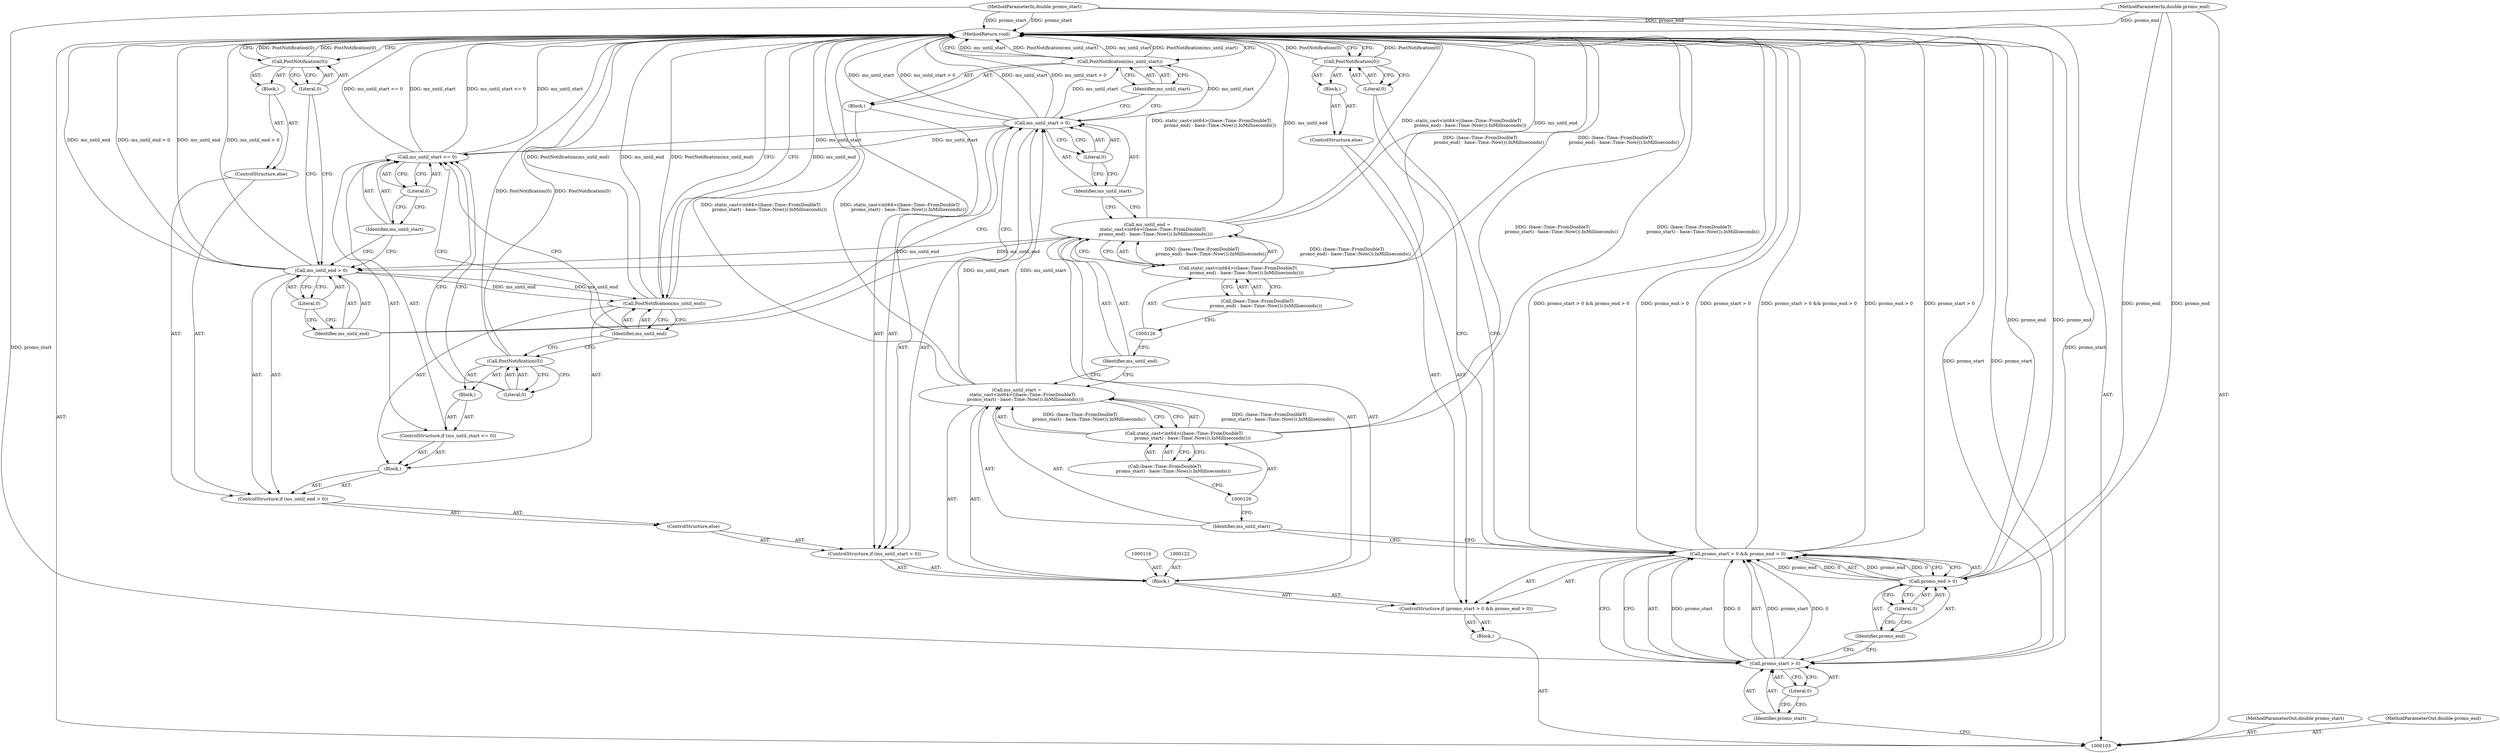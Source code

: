 digraph "0_Chrome_7d97e1d327f153cce6137ef8b533d45d083802d9_2" {
"1000158" [label="(MethodReturn,void)"];
"1000104" [label="(MethodParameterIn,double promo_start)"];
"1000199" [label="(MethodParameterOut,double promo_start)"];
"1000131" [label="(Literal,0)"];
"1000132" [label="(Block,)"];
"1000128" [label="(ControlStructure,if (ms_until_start > 0))"];
"1000129" [label="(Call,ms_until_start > 0)"];
"1000130" [label="(Identifier,ms_until_start)"];
"1000134" [label="(Identifier,ms_until_start)"];
"1000133" [label="(Call,PostNotification(ms_until_start))"];
"1000136" [label="(ControlStructure,if (ms_until_end > 0))"];
"1000137" [label="(Call,ms_until_end > 0)"];
"1000138" [label="(Identifier,ms_until_end)"];
"1000139" [label="(Literal,0)"];
"1000140" [label="(Block,)"];
"1000135" [label="(ControlStructure,else)"];
"1000142" [label="(Call,ms_until_start <= 0)"];
"1000143" [label="(Identifier,ms_until_start)"];
"1000144" [label="(Literal,0)"];
"1000145" [label="(Block,)"];
"1000141" [label="(ControlStructure,if (ms_until_start <= 0))"];
"1000147" [label="(Literal,0)"];
"1000146" [label="(Call,PostNotification(0))"];
"1000149" [label="(Identifier,ms_until_end)"];
"1000148" [label="(Call,PostNotification(ms_until_end))"];
"1000151" [label="(Block,)"];
"1000150" [label="(ControlStructure,else)"];
"1000105" [label="(MethodParameterIn,double promo_end)"];
"1000200" [label="(MethodParameterOut,double promo_end)"];
"1000106" [label="(Block,)"];
"1000153" [label="(Literal,0)"];
"1000152" [label="(Call,PostNotification(0))"];
"1000154" [label="(ControlStructure,else)"];
"1000155" [label="(Block,)"];
"1000157" [label="(Literal,0)"];
"1000156" [label="(Call,PostNotification(0))"];
"1000107" [label="(ControlStructure,if (promo_start > 0 && promo_end > 0))"];
"1000111" [label="(Literal,0)"];
"1000112" [label="(Call,promo_end > 0)"];
"1000113" [label="(Identifier,promo_end)"];
"1000114" [label="(Literal,0)"];
"1000108" [label="(Call,promo_start > 0 && promo_end > 0)"];
"1000109" [label="(Call,promo_start > 0)"];
"1000110" [label="(Identifier,promo_start)"];
"1000117" [label="(Call,ms_until_start =\n        static_cast<int64>((base::Time::FromDoubleT(\n            promo_start) - base::Time::Now()).InMilliseconds()))"];
"1000118" [label="(Identifier,ms_until_start)"];
"1000121" [label="(Call,(base::Time::FromDoubleT(\n            promo_start) - base::Time::Now()).InMilliseconds())"];
"1000119" [label="(Call,static_cast<int64>((base::Time::FromDoubleT(\n            promo_start) - base::Time::Now()).InMilliseconds()))"];
"1000123" [label="(Call,ms_until_end =\n        static_cast<int64>((base::Time::FromDoubleT(\n            promo_end) - base::Time::Now()).InMilliseconds()))"];
"1000124" [label="(Identifier,ms_until_end)"];
"1000115" [label="(Block,)"];
"1000127" [label="(Call,(base::Time::FromDoubleT(\n            promo_end) - base::Time::Now()).InMilliseconds())"];
"1000125" [label="(Call,static_cast<int64>((base::Time::FromDoubleT(\n            promo_end) - base::Time::Now()).InMilliseconds()))"];
"1000158" -> "1000103"  [label="AST: "];
"1000158" -> "1000133"  [label="CFG: "];
"1000158" -> "1000148"  [label="CFG: "];
"1000158" -> "1000152"  [label="CFG: "];
"1000158" -> "1000156"  [label="CFG: "];
"1000129" -> "1000158"  [label="DDG: ms_until_start"];
"1000129" -> "1000158"  [label="DDG: ms_until_start > 0"];
"1000142" -> "1000158"  [label="DDG: ms_until_start <= 0"];
"1000142" -> "1000158"  [label="DDG: ms_until_start"];
"1000123" -> "1000158"  [label="DDG: static_cast<int64>((base::Time::FromDoubleT(\n            promo_end) - base::Time::Now()).InMilliseconds())"];
"1000123" -> "1000158"  [label="DDG: ms_until_end"];
"1000108" -> "1000158"  [label="DDG: promo_start > 0 && promo_end > 0"];
"1000108" -> "1000158"  [label="DDG: promo_end > 0"];
"1000108" -> "1000158"  [label="DDG: promo_start > 0"];
"1000104" -> "1000158"  [label="DDG: promo_start"];
"1000105" -> "1000158"  [label="DDG: promo_end"];
"1000152" -> "1000158"  [label="DDG: PostNotification(0)"];
"1000119" -> "1000158"  [label="DDG: (base::Time::FromDoubleT(\n            promo_start) - base::Time::Now()).InMilliseconds()"];
"1000125" -> "1000158"  [label="DDG: (base::Time::FromDoubleT(\n            promo_end) - base::Time::Now()).InMilliseconds()"];
"1000117" -> "1000158"  [label="DDG: static_cast<int64>((base::Time::FromDoubleT(\n            promo_start) - base::Time::Now()).InMilliseconds())"];
"1000146" -> "1000158"  [label="DDG: PostNotification(0)"];
"1000133" -> "1000158"  [label="DDG: ms_until_start"];
"1000133" -> "1000158"  [label="DDG: PostNotification(ms_until_start)"];
"1000148" -> "1000158"  [label="DDG: ms_until_end"];
"1000148" -> "1000158"  [label="DDG: PostNotification(ms_until_end)"];
"1000112" -> "1000158"  [label="DDG: promo_end"];
"1000109" -> "1000158"  [label="DDG: promo_start"];
"1000156" -> "1000158"  [label="DDG: PostNotification(0)"];
"1000137" -> "1000158"  [label="DDG: ms_until_end"];
"1000137" -> "1000158"  [label="DDG: ms_until_end > 0"];
"1000104" -> "1000103"  [label="AST: "];
"1000104" -> "1000158"  [label="DDG: promo_start"];
"1000104" -> "1000109"  [label="DDG: promo_start"];
"1000199" -> "1000103"  [label="AST: "];
"1000131" -> "1000129"  [label="AST: "];
"1000131" -> "1000130"  [label="CFG: "];
"1000129" -> "1000131"  [label="CFG: "];
"1000132" -> "1000128"  [label="AST: "];
"1000133" -> "1000132"  [label="AST: "];
"1000128" -> "1000115"  [label="AST: "];
"1000129" -> "1000128"  [label="AST: "];
"1000132" -> "1000128"  [label="AST: "];
"1000135" -> "1000128"  [label="AST: "];
"1000129" -> "1000128"  [label="AST: "];
"1000129" -> "1000131"  [label="CFG: "];
"1000130" -> "1000129"  [label="AST: "];
"1000131" -> "1000129"  [label="AST: "];
"1000134" -> "1000129"  [label="CFG: "];
"1000138" -> "1000129"  [label="CFG: "];
"1000129" -> "1000158"  [label="DDG: ms_until_start"];
"1000129" -> "1000158"  [label="DDG: ms_until_start > 0"];
"1000117" -> "1000129"  [label="DDG: ms_until_start"];
"1000129" -> "1000133"  [label="DDG: ms_until_start"];
"1000129" -> "1000142"  [label="DDG: ms_until_start"];
"1000130" -> "1000129"  [label="AST: "];
"1000130" -> "1000123"  [label="CFG: "];
"1000131" -> "1000130"  [label="CFG: "];
"1000134" -> "1000133"  [label="AST: "];
"1000134" -> "1000129"  [label="CFG: "];
"1000133" -> "1000134"  [label="CFG: "];
"1000133" -> "1000132"  [label="AST: "];
"1000133" -> "1000134"  [label="CFG: "];
"1000134" -> "1000133"  [label="AST: "];
"1000158" -> "1000133"  [label="CFG: "];
"1000133" -> "1000158"  [label="DDG: ms_until_start"];
"1000133" -> "1000158"  [label="DDG: PostNotification(ms_until_start)"];
"1000129" -> "1000133"  [label="DDG: ms_until_start"];
"1000136" -> "1000135"  [label="AST: "];
"1000137" -> "1000136"  [label="AST: "];
"1000140" -> "1000136"  [label="AST: "];
"1000150" -> "1000136"  [label="AST: "];
"1000137" -> "1000136"  [label="AST: "];
"1000137" -> "1000139"  [label="CFG: "];
"1000138" -> "1000137"  [label="AST: "];
"1000139" -> "1000137"  [label="AST: "];
"1000143" -> "1000137"  [label="CFG: "];
"1000153" -> "1000137"  [label="CFG: "];
"1000137" -> "1000158"  [label="DDG: ms_until_end"];
"1000137" -> "1000158"  [label="DDG: ms_until_end > 0"];
"1000123" -> "1000137"  [label="DDG: ms_until_end"];
"1000137" -> "1000148"  [label="DDG: ms_until_end"];
"1000138" -> "1000137"  [label="AST: "];
"1000138" -> "1000129"  [label="CFG: "];
"1000139" -> "1000138"  [label="CFG: "];
"1000139" -> "1000137"  [label="AST: "];
"1000139" -> "1000138"  [label="CFG: "];
"1000137" -> "1000139"  [label="CFG: "];
"1000140" -> "1000136"  [label="AST: "];
"1000141" -> "1000140"  [label="AST: "];
"1000148" -> "1000140"  [label="AST: "];
"1000135" -> "1000128"  [label="AST: "];
"1000136" -> "1000135"  [label="AST: "];
"1000142" -> "1000141"  [label="AST: "];
"1000142" -> "1000144"  [label="CFG: "];
"1000143" -> "1000142"  [label="AST: "];
"1000144" -> "1000142"  [label="AST: "];
"1000147" -> "1000142"  [label="CFG: "];
"1000149" -> "1000142"  [label="CFG: "];
"1000142" -> "1000158"  [label="DDG: ms_until_start <= 0"];
"1000142" -> "1000158"  [label="DDG: ms_until_start"];
"1000129" -> "1000142"  [label="DDG: ms_until_start"];
"1000143" -> "1000142"  [label="AST: "];
"1000143" -> "1000137"  [label="CFG: "];
"1000144" -> "1000143"  [label="CFG: "];
"1000144" -> "1000142"  [label="AST: "];
"1000144" -> "1000143"  [label="CFG: "];
"1000142" -> "1000144"  [label="CFG: "];
"1000145" -> "1000141"  [label="AST: "];
"1000146" -> "1000145"  [label="AST: "];
"1000141" -> "1000140"  [label="AST: "];
"1000142" -> "1000141"  [label="AST: "];
"1000145" -> "1000141"  [label="AST: "];
"1000147" -> "1000146"  [label="AST: "];
"1000147" -> "1000142"  [label="CFG: "];
"1000146" -> "1000147"  [label="CFG: "];
"1000146" -> "1000145"  [label="AST: "];
"1000146" -> "1000147"  [label="CFG: "];
"1000147" -> "1000146"  [label="AST: "];
"1000149" -> "1000146"  [label="CFG: "];
"1000146" -> "1000158"  [label="DDG: PostNotification(0)"];
"1000149" -> "1000148"  [label="AST: "];
"1000149" -> "1000146"  [label="CFG: "];
"1000149" -> "1000142"  [label="CFG: "];
"1000148" -> "1000149"  [label="CFG: "];
"1000148" -> "1000140"  [label="AST: "];
"1000148" -> "1000149"  [label="CFG: "];
"1000149" -> "1000148"  [label="AST: "];
"1000158" -> "1000148"  [label="CFG: "];
"1000148" -> "1000158"  [label="DDG: ms_until_end"];
"1000148" -> "1000158"  [label="DDG: PostNotification(ms_until_end)"];
"1000137" -> "1000148"  [label="DDG: ms_until_end"];
"1000151" -> "1000150"  [label="AST: "];
"1000152" -> "1000151"  [label="AST: "];
"1000150" -> "1000136"  [label="AST: "];
"1000151" -> "1000150"  [label="AST: "];
"1000105" -> "1000103"  [label="AST: "];
"1000105" -> "1000158"  [label="DDG: promo_end"];
"1000105" -> "1000112"  [label="DDG: promo_end"];
"1000200" -> "1000103"  [label="AST: "];
"1000106" -> "1000103"  [label="AST: "];
"1000107" -> "1000106"  [label="AST: "];
"1000153" -> "1000152"  [label="AST: "];
"1000153" -> "1000137"  [label="CFG: "];
"1000152" -> "1000153"  [label="CFG: "];
"1000152" -> "1000151"  [label="AST: "];
"1000152" -> "1000153"  [label="CFG: "];
"1000153" -> "1000152"  [label="AST: "];
"1000158" -> "1000152"  [label="CFG: "];
"1000152" -> "1000158"  [label="DDG: PostNotification(0)"];
"1000154" -> "1000107"  [label="AST: "];
"1000155" -> "1000154"  [label="AST: "];
"1000155" -> "1000154"  [label="AST: "];
"1000156" -> "1000155"  [label="AST: "];
"1000157" -> "1000156"  [label="AST: "];
"1000157" -> "1000108"  [label="CFG: "];
"1000156" -> "1000157"  [label="CFG: "];
"1000156" -> "1000155"  [label="AST: "];
"1000156" -> "1000157"  [label="CFG: "];
"1000157" -> "1000156"  [label="AST: "];
"1000158" -> "1000156"  [label="CFG: "];
"1000156" -> "1000158"  [label="DDG: PostNotification(0)"];
"1000107" -> "1000106"  [label="AST: "];
"1000108" -> "1000107"  [label="AST: "];
"1000115" -> "1000107"  [label="AST: "];
"1000154" -> "1000107"  [label="AST: "];
"1000111" -> "1000109"  [label="AST: "];
"1000111" -> "1000110"  [label="CFG: "];
"1000109" -> "1000111"  [label="CFG: "];
"1000112" -> "1000108"  [label="AST: "];
"1000112" -> "1000114"  [label="CFG: "];
"1000113" -> "1000112"  [label="AST: "];
"1000114" -> "1000112"  [label="AST: "];
"1000108" -> "1000112"  [label="CFG: "];
"1000112" -> "1000158"  [label="DDG: promo_end"];
"1000112" -> "1000108"  [label="DDG: promo_end"];
"1000112" -> "1000108"  [label="DDG: 0"];
"1000105" -> "1000112"  [label="DDG: promo_end"];
"1000113" -> "1000112"  [label="AST: "];
"1000113" -> "1000109"  [label="CFG: "];
"1000114" -> "1000113"  [label="CFG: "];
"1000114" -> "1000112"  [label="AST: "];
"1000114" -> "1000113"  [label="CFG: "];
"1000112" -> "1000114"  [label="CFG: "];
"1000108" -> "1000107"  [label="AST: "];
"1000108" -> "1000109"  [label="CFG: "];
"1000108" -> "1000112"  [label="CFG: "];
"1000109" -> "1000108"  [label="AST: "];
"1000112" -> "1000108"  [label="AST: "];
"1000118" -> "1000108"  [label="CFG: "];
"1000157" -> "1000108"  [label="CFG: "];
"1000108" -> "1000158"  [label="DDG: promo_start > 0 && promo_end > 0"];
"1000108" -> "1000158"  [label="DDG: promo_end > 0"];
"1000108" -> "1000158"  [label="DDG: promo_start > 0"];
"1000109" -> "1000108"  [label="DDG: promo_start"];
"1000109" -> "1000108"  [label="DDG: 0"];
"1000112" -> "1000108"  [label="DDG: promo_end"];
"1000112" -> "1000108"  [label="DDG: 0"];
"1000109" -> "1000108"  [label="AST: "];
"1000109" -> "1000111"  [label="CFG: "];
"1000110" -> "1000109"  [label="AST: "];
"1000111" -> "1000109"  [label="AST: "];
"1000113" -> "1000109"  [label="CFG: "];
"1000108" -> "1000109"  [label="CFG: "];
"1000109" -> "1000158"  [label="DDG: promo_start"];
"1000109" -> "1000108"  [label="DDG: promo_start"];
"1000109" -> "1000108"  [label="DDG: 0"];
"1000104" -> "1000109"  [label="DDG: promo_start"];
"1000110" -> "1000109"  [label="AST: "];
"1000110" -> "1000103"  [label="CFG: "];
"1000111" -> "1000110"  [label="CFG: "];
"1000117" -> "1000115"  [label="AST: "];
"1000117" -> "1000119"  [label="CFG: "];
"1000118" -> "1000117"  [label="AST: "];
"1000119" -> "1000117"  [label="AST: "];
"1000124" -> "1000117"  [label="CFG: "];
"1000117" -> "1000158"  [label="DDG: static_cast<int64>((base::Time::FromDoubleT(\n            promo_start) - base::Time::Now()).InMilliseconds())"];
"1000119" -> "1000117"  [label="DDG: (base::Time::FromDoubleT(\n            promo_start) - base::Time::Now()).InMilliseconds()"];
"1000117" -> "1000129"  [label="DDG: ms_until_start"];
"1000118" -> "1000117"  [label="AST: "];
"1000118" -> "1000108"  [label="CFG: "];
"1000120" -> "1000118"  [label="CFG: "];
"1000121" -> "1000119"  [label="AST: "];
"1000121" -> "1000120"  [label="CFG: "];
"1000119" -> "1000121"  [label="CFG: "];
"1000119" -> "1000117"  [label="AST: "];
"1000119" -> "1000121"  [label="CFG: "];
"1000120" -> "1000119"  [label="AST: "];
"1000121" -> "1000119"  [label="AST: "];
"1000117" -> "1000119"  [label="CFG: "];
"1000119" -> "1000158"  [label="DDG: (base::Time::FromDoubleT(\n            promo_start) - base::Time::Now()).InMilliseconds()"];
"1000119" -> "1000117"  [label="DDG: (base::Time::FromDoubleT(\n            promo_start) - base::Time::Now()).InMilliseconds()"];
"1000123" -> "1000115"  [label="AST: "];
"1000123" -> "1000125"  [label="CFG: "];
"1000124" -> "1000123"  [label="AST: "];
"1000125" -> "1000123"  [label="AST: "];
"1000130" -> "1000123"  [label="CFG: "];
"1000123" -> "1000158"  [label="DDG: static_cast<int64>((base::Time::FromDoubleT(\n            promo_end) - base::Time::Now()).InMilliseconds())"];
"1000123" -> "1000158"  [label="DDG: ms_until_end"];
"1000125" -> "1000123"  [label="DDG: (base::Time::FromDoubleT(\n            promo_end) - base::Time::Now()).InMilliseconds()"];
"1000123" -> "1000137"  [label="DDG: ms_until_end"];
"1000124" -> "1000123"  [label="AST: "];
"1000124" -> "1000117"  [label="CFG: "];
"1000126" -> "1000124"  [label="CFG: "];
"1000115" -> "1000107"  [label="AST: "];
"1000116" -> "1000115"  [label="AST: "];
"1000117" -> "1000115"  [label="AST: "];
"1000122" -> "1000115"  [label="AST: "];
"1000123" -> "1000115"  [label="AST: "];
"1000128" -> "1000115"  [label="AST: "];
"1000127" -> "1000125"  [label="AST: "];
"1000127" -> "1000126"  [label="CFG: "];
"1000125" -> "1000127"  [label="CFG: "];
"1000125" -> "1000123"  [label="AST: "];
"1000125" -> "1000127"  [label="CFG: "];
"1000126" -> "1000125"  [label="AST: "];
"1000127" -> "1000125"  [label="AST: "];
"1000123" -> "1000125"  [label="CFG: "];
"1000125" -> "1000158"  [label="DDG: (base::Time::FromDoubleT(\n            promo_end) - base::Time::Now()).InMilliseconds()"];
"1000125" -> "1000123"  [label="DDG: (base::Time::FromDoubleT(\n            promo_end) - base::Time::Now()).InMilliseconds()"];
}
